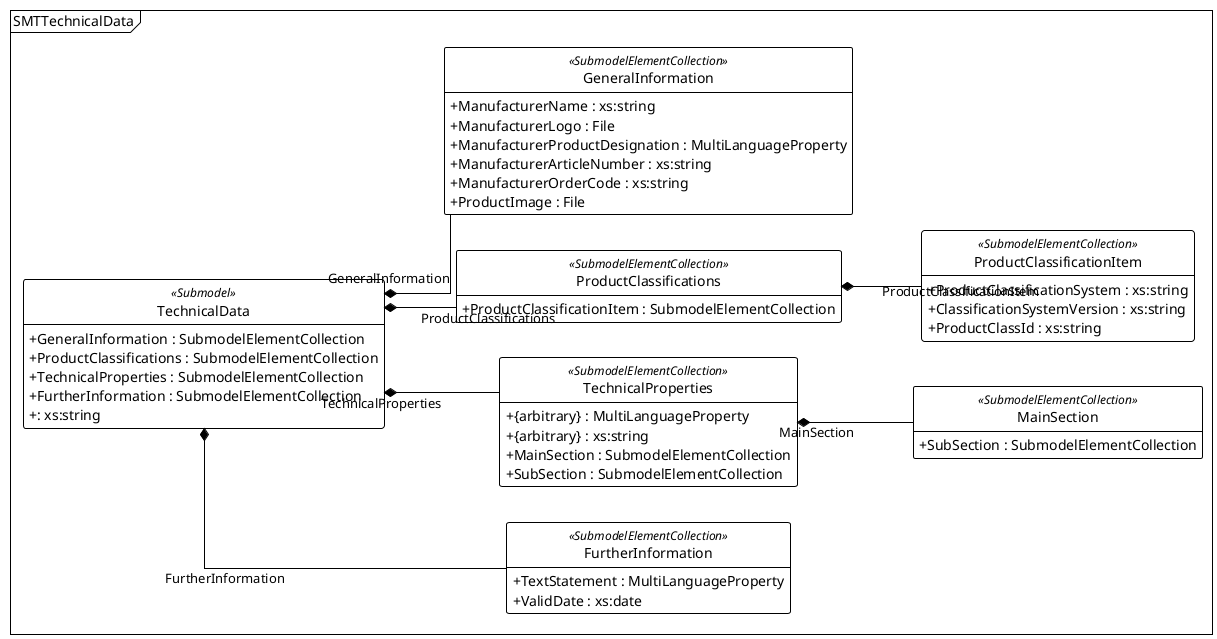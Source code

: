 @startuml
!theme plain
left to right direction
hide class circle
hide class methods
skinparam classAttributeIconSize 0
' skinparam linetype polyline
skinparam linetype ortho

mainframe SMTTechnicalData

class "TechnicalData" as ID00000001 <<Submodel>> {
  +GeneralInformation : SubmodelElementCollection
  +ProductClassifications : SubmodelElementCollection
  +TechnicalProperties : SubmodelElementCollection
  +FurtherInformation : SubmodelElementCollection
  + : xs:string
}

class "GeneralInformation" as ID00000002 <<SubmodelElementCollection>> {
  +ManufacturerName : xs:string
  +ManufacturerLogo : File
  +ManufacturerProductDesignation : MultiLanguageProperty
  +ManufacturerArticleNumber : xs:string
  +ManufacturerOrderCode : xs:string
  +ProductImage : File
}

class "ProductClassifications" as ID00000003 <<SubmodelElementCollection>> {
  +ProductClassificationItem : SubmodelElementCollection
}

class "ProductClassificationItem" as ID00000004 <<SubmodelElementCollection>> {
  +ProductClassificationSystem : xs:string
  +ClassificationSystemVersion : xs:string
  +ProductClassId : xs:string
}

class "TechnicalProperties" as ID00000005 <<SubmodelElementCollection>> {
  +{arbitrary} : MultiLanguageProperty
  +{arbitrary} : xs:string
  +MainSection : SubmodelElementCollection
  +SubSection : SubmodelElementCollection
}

class "MainSection" as ID00000006 <<SubmodelElementCollection>> {
  +SubSection : SubmodelElementCollection
}

class "FurtherInformation" as ID00000007 <<SubmodelElementCollection>> {
  +TextStatement : MultiLanguageProperty
  +ValidDate : xs:date
}

ID00000001 *--  ID00000002 : "GeneralInformation"
ID00000003 *--  ID00000004 : "ProductClassificationItem"
ID00000001 *--  ID00000003 : "ProductClassifications"
ID00000005 *--  ID00000006 : "MainSection"
ID00000001 *--  ID00000005 : "TechnicalProperties"
ID00000001 *--  ID00000007 : "FurtherInformation"
@enduml
